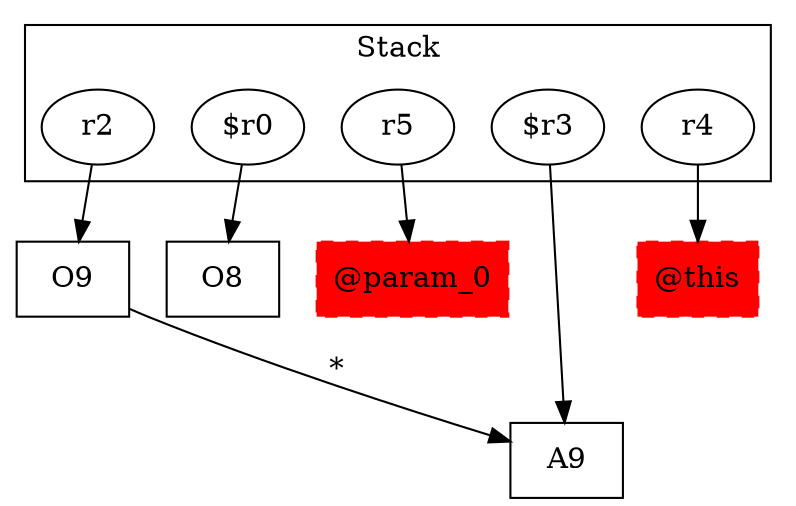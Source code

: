digraph sample {
  rankDir="LR";
  subgraph cluster_0 {
    label="Stack"
    "r2"; "$r0"; "r5"; "$r3"; "r4"; 
  }
  "r2" -> { O9[shape=box]};
  "$r0" -> { O8[shape=box]};
  "r5" -> { "@param_0"[shape=box]};
  "$r3" -> { A9[shape=box]};
  "r4" -> { "@this"[shape=box]};
  O9 -> A9[label="*", weight="0.2"]
  "@this"[shape=box, style="filled,dashed"];
  "@param_0"[shape=box, style="filled,dashed"];
  "@this"[color="red"];
  "@param_0"[color="red"];
}
